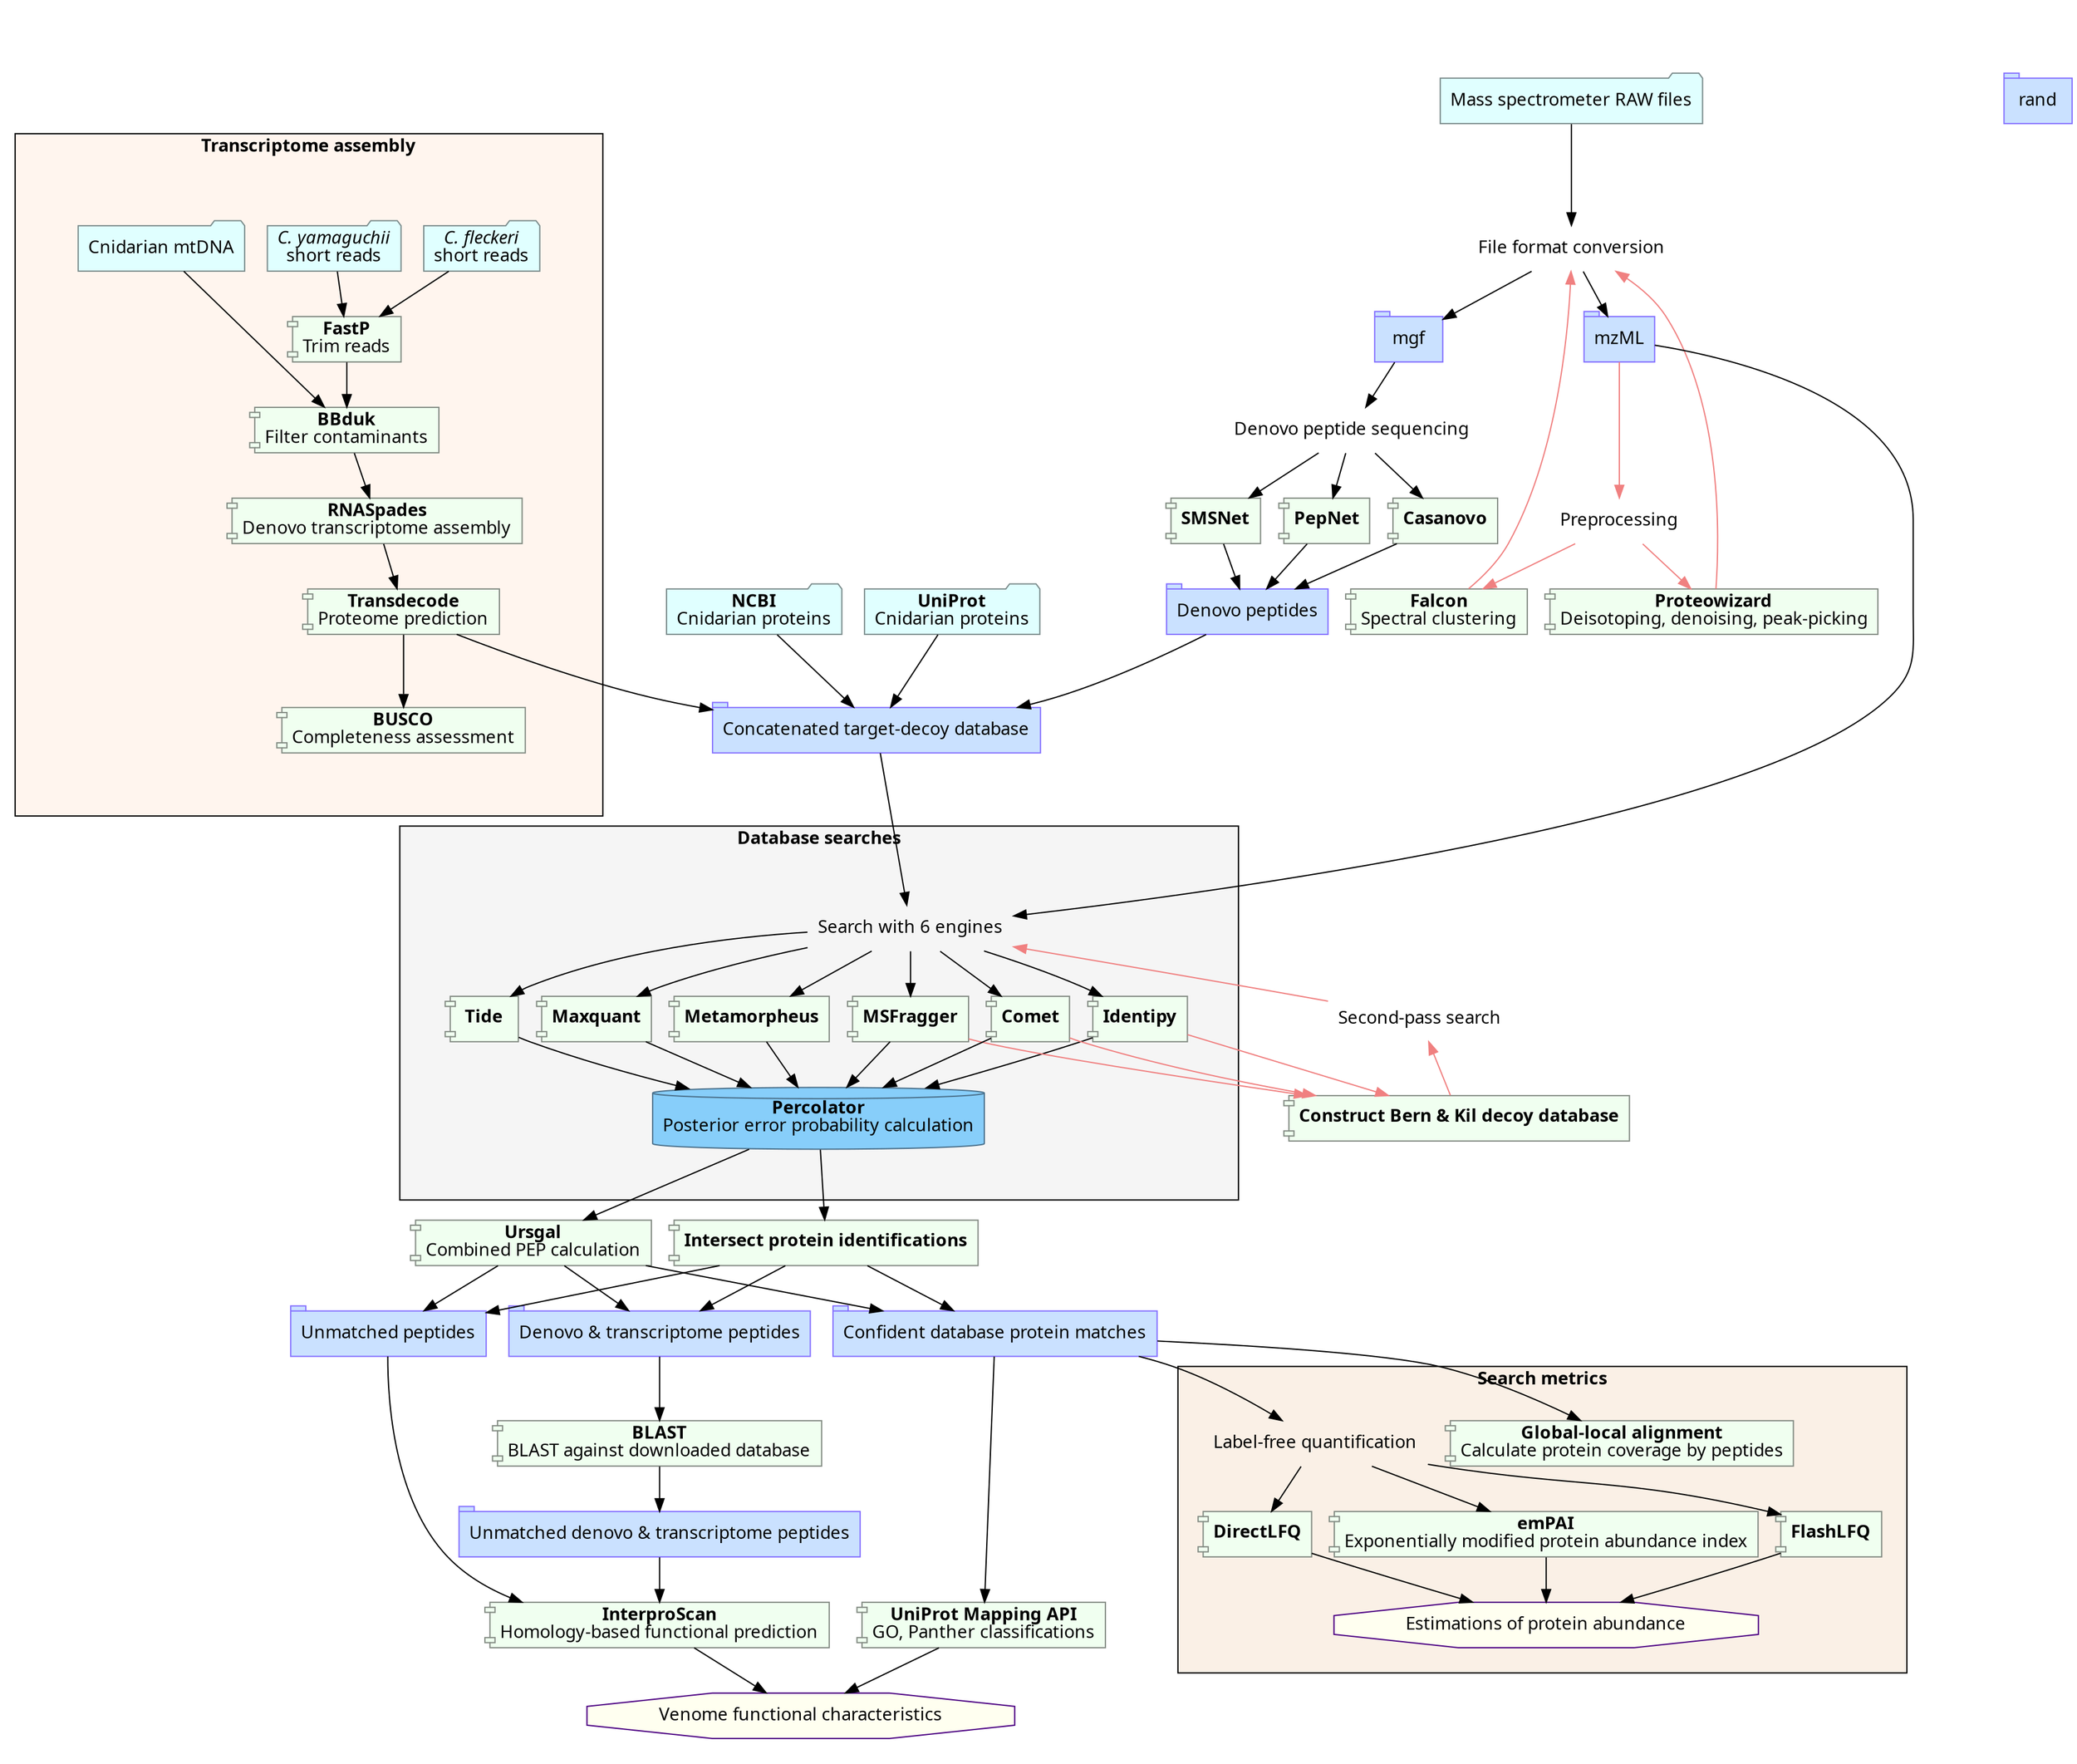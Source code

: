 digraph boxes_and_circles {
    graph [style=invis; fontname="ubuntu"]
    node [fontname="ubuntu"
          style=filled]

    node [shape=folder; color=lightcyan4; fillcolor=lightcyan]; rawRNA1; rawRNA2; mtdna; raw; unip; ncbi

    node [shape=component; color=honeydew4; fillcolor=honeydew1]; fp; bbduk; spades; tdc; busco; sms; pepnet; csnv; ursgal; intersect; api; interpro; flcn; wiz; meta; tide; mq; idpy; msfrag; comet; dlfq; empai; flfq; bk_decoy; cov; blast

    node[shape=tab;color=lightslateblue; fillcolor=lightsteelblue1]; denovo; mgf; mzML; rand; conf; decoy_db; other; unmatched; u_other

    node[shape=octagon;color=indigo;fillcolor=ivory]; quant; func

    node [shape=plaintext; fillcolor=none;
          ]; pre; thermoparse; d

    subgraph cluster_rna {
        margin=50
        style=filled; fillcolor=seashell
        label=<<b>Transcriptome assembly</b>>
        rawRNA1 [label=<<i>C. fleckeri</i><br/>short reads>]
        rawRNA2 [label=<<i>C. yamaguchii</i><br/>short reads>]
        mtdna [label="Cnidarian mtDNA"]
        {rank=same; mtdna; rawRNA1; rawRNA2}
        mtdna->bbduk
        {rawRNA1,rawRNA2}->fp
        fp [label=<<b>FastP</b><br/>Trim reads>]
        bbduk->spades
        fp->bbduk
        spades [label=<<b>RNASpades</b><br/>Denovo transcriptome assembly>]
        bbduk[label=<<b>BBduk</b><br/>Filter contaminants>]
        spades->tdc
        tdc->busco
        busco[label=<<b>BUSCO</b><br/>Completeness assessment>]
        tdc[label=<<b>Transdecode</b><br/>Proteome prediction>]
    }

    subgraph cluster_db {
        decoy_db[label=<Concatenated target-decoy database>]
        ncbi [label=<<b>NCBI</b><br/>Cnidarian proteins>]
        unip [label=<<b>UniProt</b><br/>Cnidarian proteins>]
        {unip,ncbi,tdc}->decoy_db
    }

    subgraph cluster_pre {
        margin=50
        raw->thermoparse->mgf->d->{csnv,sms,pepnet}->denovo
        d[label=<Denovo peptide sequencing>]
        d [shape=plaintext]
        raw[label=<Mass spectrometer RAW files>]
        thermoparse [label=<File format conversion>]
        sms[label=<<b>SMSNet</b>>]
        pepnet[label=<<b>PepNet</b>>]
        csnv[label=<<b>Casanovo</b>>]
        denovo [label=<Denovo peptides>]
        denovo->decoy_db
        thermoparse->mzML
        mzML->pre->{flcn,wiz}->thermoparse [color=lightcoral]
        wiz[label=<<b>Proteowizard</b><br/>Deisotoping, denoising, peak-picking>]
        flcn[label=<<b>Falcon</b><br/>Spectral clustering>]
        { rank=same; mgf; mzML }
        { rank=max; flcn; wiz }
        pre[label=<Preprocessing>]
    }

    subgraph cluster_search {
        label=<<b>Database searches</b>>
        margin=40
        style=filled; fillcolor=whitesmoke
        {decoy_db,mzML}->search
        rank = same
        search [label="Search with 6 engines"; shape=plaintext; fillcolor=invis]
        node [shape=component]
        search->{comet,mq,idpy,msfrag,meta,tide}
        comet[label=<<b>Comet</b>>]
        idpy[label=<<b>Identipy</b>>]
        meta[label=<<b>Metamorpheus</b>>]
        mq[label=<<b>Maxquant</b>>]
        tide[label=<<b>Tide</b>>]
        msfrag[label=<<b>MSFragger</b>>]
        {comet,idpy,msfrag,mq,meta,tide}->perc
    }

    subgraph cluster_bk {
        style="invis"
        {comet,idpy,msfrag}->bk_decoy [color=lightcoral]
        bk_decoy [label=<<b>Construct Bern &amp; Kil decoy database</b>>]
        bk_decoy -> two -> search [color=lightcoral]
        {rank=min; two}
        two[label=<Second-pass search>; shape=plaintext]
    }
    perc [shape=cylinder;fillcolor=lightskyblue;label=<<b>Percolator</b><br/>Posterior error probability calculation>; color=skyblue4]
    conf->{lfq,cov}

    subgraph cluster_quant {
        style=filled; fillcolor=linen
        label=<<b>Search metrics</b>>
        margin=20
        cov[label=<<b>Global-local alignment</b><br/>Calculate protein coverage by peptides>]
        lfq->{empai,dlfq,flfq}
        lfq[label=<Label-free quantification>]
        {empai,dlfq,flfq}->quant
        empai[label=<<b>emPAI</b><br/>Exponentially modified protein abundance index>]
        dlfq[label=<<b>DirectLFQ</b>>]
        flfq[label=<<b>FlashLFQ</b>>]
        quant[label=<Estimations of protein abundance>]
    }

    subgraph cluster_combine {
        { rank=same; ursgal; intersect }
        perc->{ursgal,intersect}->{conf,other,unmatched}
        conf [label=<Confident database protein matches>]
        conf -> api
        api [label=<<b>UniProt Mapping API</b><br/>GO, Panther classifications>]
        unmatched [label=<Unmatched peptides>]
        other [label=<Denovo &amp; transcriptome peptides>]
        unmatched -> interpro
        other -> blast -> u_other

        blast [label=<<b>BLAST</b><br/>BLAST against downloaded database>]
        u_other [label=<Unmatched denovo &amp; transcriptome peptides>]
        u_other -> interpro
        { rank=min; ursgal;intersect }
        { rank=same; api; interpro }
        intersect [label=<<b>Intersect protein identifications</b>>]
        ursgal [label=<<b>Ursgal</b><br/>Combined PEP calculation>]
        interpro [label=<<b>InterproScan</b><br/>Homology-based functional prediction>]
        {interpro;api} -> func
        func[label=<Venome functional characteristics>]
    }
}

